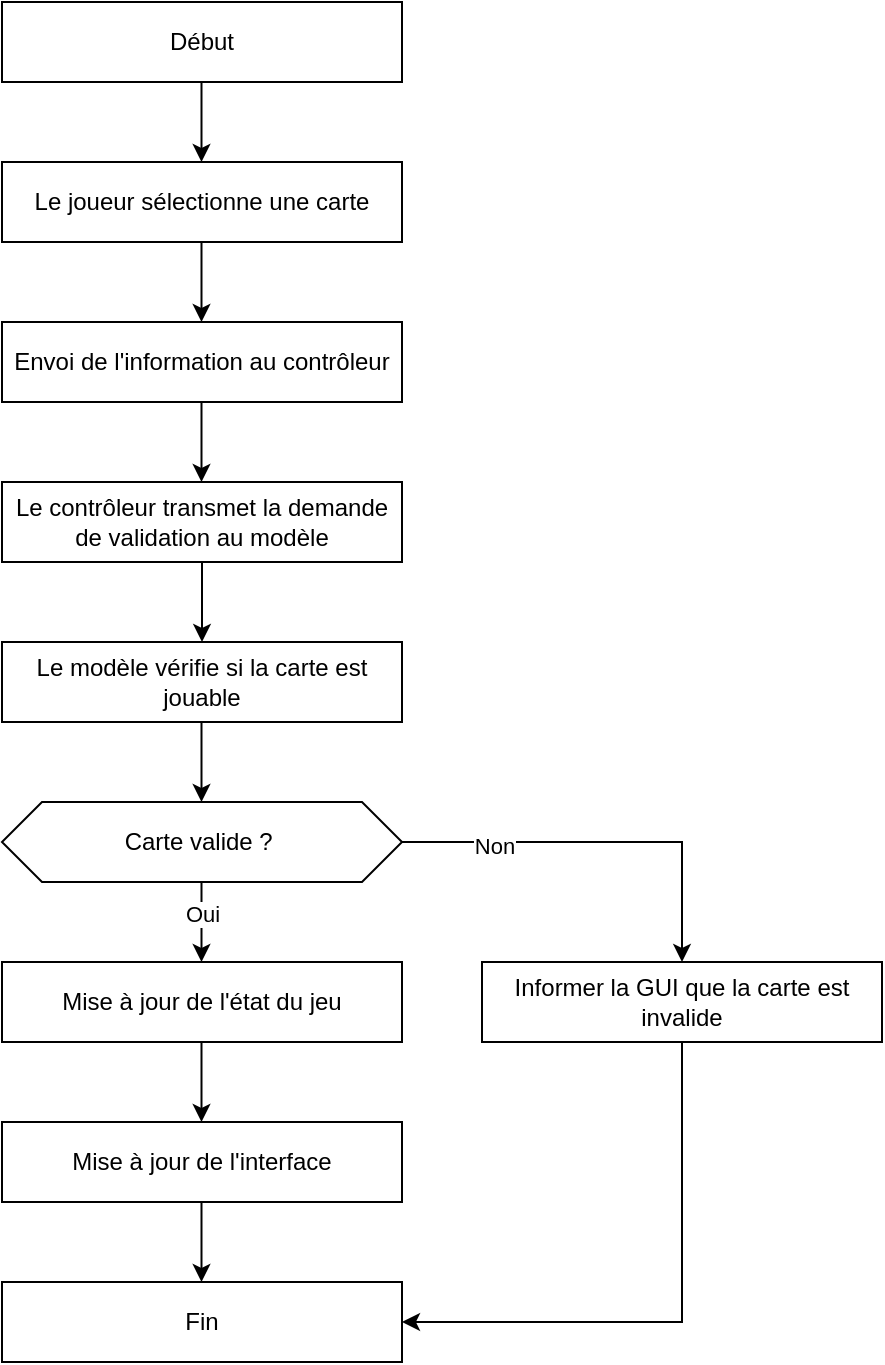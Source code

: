 <mxfile version="24.7.8">
  <diagram name="Page-1" id="JyRaOSrhqNKSdqRTGiBe">
    <mxGraphModel dx="1615" dy="955" grid="1" gridSize="10" guides="1" tooltips="1" connect="1" arrows="1" fold="1" page="1" pageScale="1" pageWidth="827" pageHeight="1169" math="0" shadow="0">
      <root>
        <mxCell id="0" />
        <mxCell id="1" parent="0" />
        <mxCell id="nN6iCXieqgK8tr1pqwxt-1" value="Le joueur sélectionne une carte" style="rounded=0;whiteSpace=wrap;html=1;" vertex="1" parent="1">
          <mxGeometry x="40" y="120" width="200" height="40" as="geometry" />
        </mxCell>
        <mxCell id="nN6iCXieqgK8tr1pqwxt-2" value="Envoi de l&#39;information au contrôleur" style="rounded=0;whiteSpace=wrap;html=1;" vertex="1" parent="1">
          <mxGeometry x="40" y="200" width="200" height="40" as="geometry" />
        </mxCell>
        <mxCell id="nN6iCXieqgK8tr1pqwxt-3" value="Le contrôleur transmet la demande de validation au modèle" style="rounded=0;whiteSpace=wrap;html=1;" vertex="1" parent="1">
          <mxGeometry x="40" y="280" width="200" height="40" as="geometry" />
        </mxCell>
        <mxCell id="nN6iCXieqgK8tr1pqwxt-4" value="Le modèle vérifie si la carte est jouable" style="rounded=0;whiteSpace=wrap;html=1;" vertex="1" parent="1">
          <mxGeometry x="40" y="360" width="200" height="40" as="geometry" />
        </mxCell>
        <mxCell id="nN6iCXieqgK8tr1pqwxt-21" style="edgeStyle=orthogonalEdgeStyle;rounded=0;orthogonalLoop=1;jettySize=auto;html=1;entryX=0.5;entryY=0;entryDx=0;entryDy=0;" edge="1" parent="1" source="nN6iCXieqgK8tr1pqwxt-7" target="nN6iCXieqgK8tr1pqwxt-9">
          <mxGeometry relative="1" as="geometry" />
        </mxCell>
        <mxCell id="nN6iCXieqgK8tr1pqwxt-23" value="Non" style="edgeLabel;html=1;align=center;verticalAlign=middle;resizable=0;points=[];" vertex="1" connectable="0" parent="nN6iCXieqgK8tr1pqwxt-21">
          <mxGeometry x="-0.547" y="-2" relative="1" as="geometry">
            <mxPoint as="offset" />
          </mxGeometry>
        </mxCell>
        <mxCell id="nN6iCXieqgK8tr1pqwxt-7" value="Carte valide ?&amp;nbsp;" style="shape=hexagon;perimeter=hexagonPerimeter2;whiteSpace=wrap;html=1;fixedSize=1;" vertex="1" parent="1">
          <mxGeometry x="40" y="440" width="200" height="40" as="geometry" />
        </mxCell>
        <mxCell id="nN6iCXieqgK8tr1pqwxt-8" value="Mise à jour de l&lt;span class=&quot;hljs-string&quot;&gt;&#39;état du jeu&lt;/span&gt;" style="rounded=0;whiteSpace=wrap;html=1;" vertex="1" parent="1">
          <mxGeometry x="40" y="520" width="200" height="40" as="geometry" />
        </mxCell>
        <mxCell id="nN6iCXieqgK8tr1pqwxt-22" style="edgeStyle=orthogonalEdgeStyle;rounded=0;orthogonalLoop=1;jettySize=auto;html=1;entryX=1;entryY=0.5;entryDx=0;entryDy=0;" edge="1" parent="1" source="nN6iCXieqgK8tr1pqwxt-9" target="nN6iCXieqgK8tr1pqwxt-11">
          <mxGeometry relative="1" as="geometry">
            <Array as="points">
              <mxPoint x="380" y="700" />
            </Array>
          </mxGeometry>
        </mxCell>
        <mxCell id="nN6iCXieqgK8tr1pqwxt-9" value="Informer la GUI que la carte est invalide" style="rounded=0;whiteSpace=wrap;html=1;" vertex="1" parent="1">
          <mxGeometry x="280" y="520" width="200" height="40" as="geometry" />
        </mxCell>
        <mxCell id="nN6iCXieqgK8tr1pqwxt-10" value="&lt;span class=&quot;hljs-string&quot;&gt;Mise à jour de l&#39;&lt;/span&gt;&lt;span class=&quot;hljs-keyword&quot;&gt;interface&lt;/span&gt;" style="rounded=0;whiteSpace=wrap;html=1;" vertex="1" parent="1">
          <mxGeometry x="40" y="600" width="200" height="40" as="geometry" />
        </mxCell>
        <mxCell id="nN6iCXieqgK8tr1pqwxt-11" value="Fin" style="rounded=0;whiteSpace=wrap;html=1;" vertex="1" parent="1">
          <mxGeometry x="40" y="680" width="200" height="40" as="geometry" />
        </mxCell>
        <mxCell id="nN6iCXieqgK8tr1pqwxt-12" value="Début" style="rounded=0;whiteSpace=wrap;html=1;" vertex="1" parent="1">
          <mxGeometry x="40" y="40" width="200" height="40" as="geometry" />
        </mxCell>
        <mxCell id="nN6iCXieqgK8tr1pqwxt-13" value="" style="endArrow=classic;html=1;rounded=0;exitX=0.5;exitY=1;exitDx=0;exitDy=0;entryX=0.5;entryY=0;entryDx=0;entryDy=0;" edge="1" parent="1" source="nN6iCXieqgK8tr1pqwxt-3" target="nN6iCXieqgK8tr1pqwxt-4">
          <mxGeometry width="50" height="50" relative="1" as="geometry">
            <mxPoint x="150" y="340" as="sourcePoint" />
            <mxPoint x="210" y="320" as="targetPoint" />
          </mxGeometry>
        </mxCell>
        <mxCell id="nN6iCXieqgK8tr1pqwxt-14" value="" style="endArrow=classic;html=1;rounded=0;exitX=0.5;exitY=1;exitDx=0;exitDy=0;entryX=0.5;entryY=0;entryDx=0;entryDy=0;" edge="1" parent="1">
          <mxGeometry width="50" height="50" relative="1" as="geometry">
            <mxPoint x="139.75" y="240" as="sourcePoint" />
            <mxPoint x="139.75" y="280" as="targetPoint" />
          </mxGeometry>
        </mxCell>
        <mxCell id="nN6iCXieqgK8tr1pqwxt-15" value="" style="endArrow=classic;html=1;rounded=0;exitX=0.5;exitY=1;exitDx=0;exitDy=0;entryX=0.5;entryY=0;entryDx=0;entryDy=0;" edge="1" parent="1">
          <mxGeometry width="50" height="50" relative="1" as="geometry">
            <mxPoint x="139.75" y="160" as="sourcePoint" />
            <mxPoint x="139.75" y="200" as="targetPoint" />
          </mxGeometry>
        </mxCell>
        <mxCell id="nN6iCXieqgK8tr1pqwxt-16" value="" style="endArrow=classic;html=1;rounded=0;exitX=0.5;exitY=1;exitDx=0;exitDy=0;entryX=0.5;entryY=0;entryDx=0;entryDy=0;" edge="1" parent="1">
          <mxGeometry width="50" height="50" relative="1" as="geometry">
            <mxPoint x="139.75" y="80" as="sourcePoint" />
            <mxPoint x="139.75" y="120" as="targetPoint" />
          </mxGeometry>
        </mxCell>
        <mxCell id="nN6iCXieqgK8tr1pqwxt-17" value="" style="endArrow=classic;html=1;rounded=0;exitX=0.5;exitY=1;exitDx=0;exitDy=0;entryX=0.5;entryY=0;entryDx=0;entryDy=0;" edge="1" parent="1">
          <mxGeometry width="50" height="50" relative="1" as="geometry">
            <mxPoint x="139.75" y="400" as="sourcePoint" />
            <mxPoint x="139.75" y="440" as="targetPoint" />
          </mxGeometry>
        </mxCell>
        <mxCell id="nN6iCXieqgK8tr1pqwxt-18" value="" style="endArrow=classic;html=1;rounded=0;exitX=0.5;exitY=1;exitDx=0;exitDy=0;entryX=0.5;entryY=0;entryDx=0;entryDy=0;" edge="1" parent="1">
          <mxGeometry width="50" height="50" relative="1" as="geometry">
            <mxPoint x="139.75" y="480" as="sourcePoint" />
            <mxPoint x="139.75" y="520" as="targetPoint" />
          </mxGeometry>
        </mxCell>
        <mxCell id="nN6iCXieqgK8tr1pqwxt-24" value="Oui" style="edgeLabel;html=1;align=center;verticalAlign=middle;resizable=0;points=[];" vertex="1" connectable="0" parent="nN6iCXieqgK8tr1pqwxt-18">
          <mxGeometry x="-0.21" relative="1" as="geometry">
            <mxPoint as="offset" />
          </mxGeometry>
        </mxCell>
        <mxCell id="nN6iCXieqgK8tr1pqwxt-19" value="" style="endArrow=classic;html=1;rounded=0;exitX=0.5;exitY=1;exitDx=0;exitDy=0;entryX=0.5;entryY=0;entryDx=0;entryDy=0;" edge="1" parent="1">
          <mxGeometry width="50" height="50" relative="1" as="geometry">
            <mxPoint x="139.75" y="560" as="sourcePoint" />
            <mxPoint x="139.75" y="600" as="targetPoint" />
          </mxGeometry>
        </mxCell>
        <mxCell id="nN6iCXieqgK8tr1pqwxt-20" value="" style="endArrow=classic;html=1;rounded=0;exitX=0.5;exitY=1;exitDx=0;exitDy=0;entryX=0.5;entryY=0;entryDx=0;entryDy=0;" edge="1" parent="1">
          <mxGeometry width="50" height="50" relative="1" as="geometry">
            <mxPoint x="139.75" y="640" as="sourcePoint" />
            <mxPoint x="139.75" y="680" as="targetPoint" />
          </mxGeometry>
        </mxCell>
      </root>
    </mxGraphModel>
  </diagram>
</mxfile>
